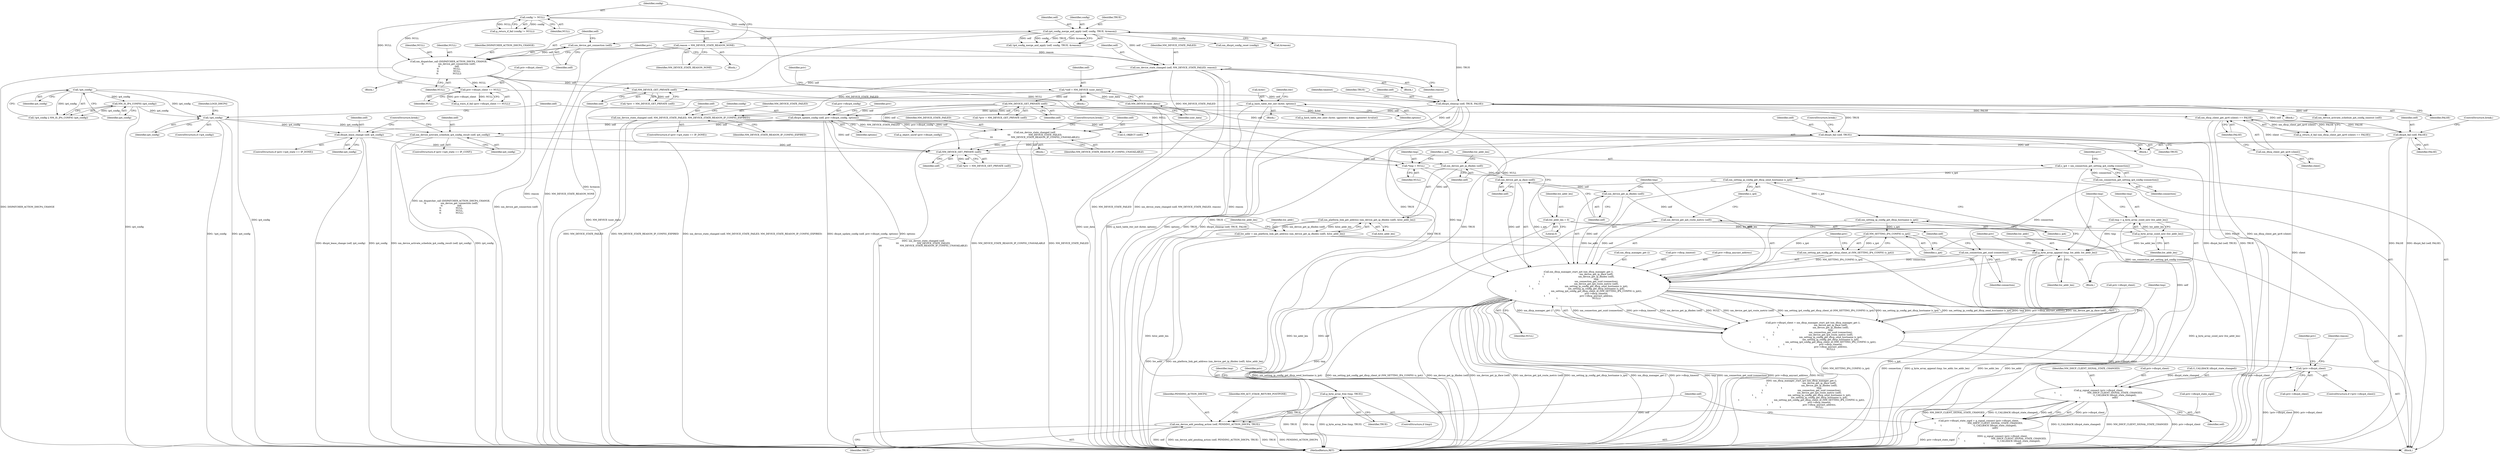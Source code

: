 digraph "0_NetworkManager_d5fc88e573fa58b93034b04d35a2454f5d28cad9@pointer" {
"1005287" [label="(Call,nm_dhcp_manager_start_ip4 (nm_dhcp_manager_get (),\n\t                                                nm_device_get_ip_iface (self),\n\t                                                nm_device_get_ip_ifindex (self),\n\t                                                tmp,\n\t                                                nm_connection_get_uuid (connection),\n\t                                                nm_device_get_ip4_route_metric (self),\n\t                                                nm_setting_ip_config_get_dhcp_send_hostname (s_ip4),\n\t                                                nm_setting_ip_config_get_dhcp_hostname (s_ip4),\n\t                                                nm_setting_ip4_config_get_dhcp_client_id (NM_SETTING_IP4_CONFIG (s_ip4)),\n\t                                                priv->dhcp_timeout,\n\t                                                priv->dhcp_anycast_address,\n\t                                                NULL))"];
"1005289" [label="(Call,nm_device_get_ip_iface (self))"];
"1005262" [label="(Call,nm_device_get_ip_ifindex (self))"];
"1005230" [label="(Call,NM_DEVICE_GET_PRIVATE (self))"];
"1005191" [label="(Call,nm_device_activate_schedule_ip4_config_result (self, ip4_config))"];
"1005179" [label="(Call,dhcp4_update_config (self, priv->dhcp4_config, options))"];
"1005146" [label="(Call,NM_DEVICE_GET_PRIVATE (self))"];
"1005139" [label="(Call,*self = NM_DEVICE (user_data))"];
"1005141" [label="(Call,NM_DEVICE (user_data))"];
"1005113" [label="(Call,g_hash_table_iter_init (&iter, options))"];
"1005168" [label="(Call,!ip4_config)"];
"1005155" [label="(Call,!ip4_config)"];
"1005157" [label="(Call,NM_IS_IP4_CONFIG (ip4_config))"];
"1005220" [label="(Call,dhcp4_fail (self, FALSE))"];
"1005149" [label="(Call,nm_dhcp_client_get_ipv6 (client) == FALSE)"];
"1005150" [label="(Call,nm_dhcp_client_get_ipv6 (client))"];
"1005080" [label="(Call,dhcp4_cleanup (self, TRUE, FALSE))"];
"1005078" [label="(Call,NM_DEVICE_GET_PRIVATE (self))"];
"1005060" [label="(Call,nm_device_state_changed (self, NM_DEVICE_STATE_FAILED, reason))"];
"1005050" [label="(Call,ip4_config_merge_and_apply (self, config, TRUE, &reason))"];
"1005045" [label="(Call,config != NULL)"];
"1005041" [label="(Call,reason = NM_DEVICE_STATE_REASON_NONE)"];
"1005066" [label="(Call,nm_dispatcher_call (DISPATCHER_ACTION_DHCP4_CHANGE,\n\t\t                    nm_device_get_connection (self),\n\t\t                    self,\n\t\t                    NULL,\n\t\t                    NULL,\n\t\t                    NULL))"];
"1005068" [label="(Call,nm_device_get_connection (self))"];
"1005206" [label="(Call,dhcp4_fail (self, TRUE))"];
"1005201" [label="(Call,dhcp4_lease_change (self, ip4_config))"];
"1005174" [label="(Call,nm_device_state_changed (self,\n\t\t\t                         NM_DEVICE_STATE_FAILED,\n\t\t\t                         NM_DEVICE_STATE_REASON_IP_CONFIG_UNAVAILABLE))"];
"1005101" [label="(Call,nm_device_state_changed (self, NM_DEVICE_STATE_FAILED, NM_DEVICE_STATE_REASON_IP_CONFIG_EXPIRED))"];
"1005291" [label="(Call,nm_device_get_ip_ifindex (self))"];
"1005239" [label="(Call,*tmp = NULL)"];
"1005273" [label="(Call,g_byte_array_append (tmp, hw_addr, hw_addr_len))"];
"1005269" [label="(Call,tmp = g_byte_array_sized_new (hw_addr_len))"];
"1005271" [label="(Call,g_byte_array_sized_new (hw_addr_len))"];
"1005235" [label="(Call,hw_addr_len = 0)"];
"1005259" [label="(Call,hw_addr = nm_platform_link_get_address (nm_device_get_ip_ifindex (self), &hw_addr_len))"];
"1005261" [label="(Call,nm_platform_link_get_address (nm_device_get_ip_ifindex (self), &hw_addr_len))"];
"1005294" [label="(Call,nm_connection_get_uuid (connection))"];
"1005244" [label="(Call,nm_connection_get_setting_ip4_config (connection))"];
"1005296" [label="(Call,nm_device_get_ip4_route_metric (self))"];
"1005298" [label="(Call,nm_setting_ip_config_get_dhcp_send_hostname (s_ip4))"];
"1005242" [label="(Call,s_ip4 = nm_connection_get_setting_ip4_config (connection))"];
"1005300" [label="(Call,nm_setting_ip_config_get_dhcp_hostname (s_ip4))"];
"1005302" [label="(Call,nm_setting_ip4_config_get_dhcp_client_id (NM_SETTING_IP4_CONFIG (s_ip4)))"];
"1005303" [label="(Call,NM_SETTING_IP4_CONFIG (s_ip4))"];
"1005278" [label="(Call,priv->dhcp4_client == NULL)"];
"1005283" [label="(Call,priv->dhcp4_client = nm_dhcp_manager_start_ip4 (nm_dhcp_manager_get (),\n\t                                                nm_device_get_ip_iface (self),\n\t                                                nm_device_get_ip_ifindex (self),\n\t                                                tmp,\n\t                                                nm_connection_get_uuid (connection),\n\t                                                nm_device_get_ip4_route_metric (self),\n\t                                                nm_setting_ip_config_get_dhcp_send_hostname (s_ip4),\n\t                                                nm_setting_ip_config_get_dhcp_hostname (s_ip4),\n\t                                                nm_setting_ip4_config_get_dhcp_client_id (NM_SETTING_IP4_CONFIG (s_ip4)),\n\t                                                priv->dhcp_timeout,\n\t                                                priv->dhcp_anycast_address,\n\t                                                NULL))"];
"1005318" [label="(Call,!priv->dhcp4_client)"];
"1005333" [label="(Call,g_signal_connect (priv->dhcp4_client,\n\t                                            NM_DHCP_CLIENT_SIGNAL_STATE_CHANGED,\n\t                                            G_CALLBACK (dhcp4_state_changed),\n\t                                            self))"];
"1005329" [label="(Call,priv->dhcp4_state_sigid = g_signal_connect (priv->dhcp4_client,\n\t                                            NM_DHCP_CLIENT_SIGNAL_STATE_CHANGED,\n\t                                            G_CALLBACK (dhcp4_state_changed),\n\t                                            self))"];
"1005341" [label="(Call,nm_device_add_pending_action (self, PENDING_ACTION_DHCP4, TRUE))"];
"1005314" [label="(Call,g_byte_array_free (tmp, TRUE))"];
"1005290" [label="(Identifier,self)"];
"1005318" [label="(Call,!priv->dhcp4_client)"];
"1005145" [label="(Identifier,priv)"];
"1005134" [label="(Call,G_OBJECT (self))"];
"1005223" [label="(ControlStructure,break;)"];
"1005044" [label="(Call,g_return_if_fail (config != NULL))"];
"1005051" [label="(Identifier,self)"];
"1005245" [label="(Identifier,connection)"];
"1005278" [label="(Call,priv->dhcp4_client == NULL)"];
"1005344" [label="(Identifier,TRUE)"];
"1005045" [label="(Call,config != NULL)"];
"1005291" [label="(Call,nm_device_get_ip_ifindex (self))"];
"1005050" [label="(Call,ip4_config_merge_and_apply (self, config, TRUE, &reason))"];
"1005264" [label="(Call,&hw_addr_len)"];
"1005297" [label="(Identifier,self)"];
"1005071" [label="(Identifier,NULL)"];
"1005316" [label="(Identifier,TRUE)"];
"1005041" [label="(Call,reason = NM_DEVICE_STATE_REASON_NONE)"];
"1005184" [label="(Identifier,options)"];
"1005072" [label="(Identifier,NULL)"];
"1005317" [label="(ControlStructure,if (!priv->dhcp4_client))"];
"1005248" [label="(Identifier,priv)"];
"1005262" [label="(Call,nm_device_get_ip_ifindex (self))"];
"1005303" [label="(Call,NM_SETTING_IP4_CONFIG (s_ip4))"];
"1005275" [label="(Identifier,hw_addr)"];
"1005279" [label="(Call,priv->dhcp4_client)"];
"1005222" [label="(Identifier,FALSE)"];
"1005081" [label="(Identifier,self)"];
"1005331" [label="(Identifier,priv)"];
"1005104" [label="(Identifier,NM_DEVICE_STATE_REASON_IP_CONFIG_EXPIRED)"];
"1005141" [label="(Call,NM_DEVICE (user_data))"];
"1005228" [label="(Call,*priv = NM_DEVICE_GET_PRIVATE (self))"];
"1005204" [label="(ControlStructure,break;)"];
"1005066" [label="(Call,nm_dispatcher_call (DISPATCHER_ACTION_DHCP4_CHANGE,\n\t\t                    nm_device_get_connection (self),\n\t\t                    self,\n\t\t                    NULL,\n\t\t                    NULL,\n\t\t                    NULL))"];
"1005107" [label="(Block,)"];
"1005288" [label="(Call,nm_dhcp_manager_get ())"];
"1005273" [label="(Call,g_byte_array_append (tmp, hw_addr, hw_addr_len))"];
"1005241" [label="(Identifier,NULL)"];
"1005148" [label="(Call,g_return_if_fail (nm_dhcp_client_get_ipv6 (client) == FALSE))"];
"1005292" [label="(Identifier,self)"];
"1005176" [label="(Identifier,NM_DEVICE_STATE_FAILED)"];
"1005259" [label="(Call,hw_addr = nm_platform_link_get_address (nm_device_get_ip_ifindex (self), &hw_addr_len))"];
"1005191" [label="(Call,nm_device_activate_schedule_ip4_config_result (self, ip4_config))"];
"1005338" [label="(Call,G_CALLBACK (dhcp4_state_changed))"];
"1005276" [label="(Identifier,hw_addr_len)"];
"1005284" [label="(Call,priv->dhcp4_client)"];
"1005139" [label="(Call,*self = NM_DEVICE (user_data))"];
"1005244" [label="(Call,nm_connection_get_setting_ip4_config (connection))"];
"1005112" [label="(Identifier,config)"];
"1005305" [label="(Call,priv->dhcp_timeout)"];
"1005165" [label="(Block,)"];
"1005080" [label="(Call,dhcp4_cleanup (self, TRUE, FALSE))"];
"1005308" [label="(Call,priv->dhcp_anycast_address)"];
"1005178" [label="(ControlStructure,break;)"];
"1005230" [label="(Call,NM_DEVICE_GET_PRIVATE (self))"];
"1005221" [label="(Identifier,self)"];
"1005329" [label="(Call,priv->dhcp4_state_sigid = g_signal_connect (priv->dhcp4_client,\n\t                                            NM_DHCP_CLIENT_SIGNAL_STATE_CHANGED,\n\t                                            G_CALLBACK (dhcp4_state_changed),\n\t                                            self))"];
"1005208" [label="(Identifier,TRUE)"];
"1005304" [label="(Identifier,s_ip4)"];
"1005242" [label="(Call,s_ip4 = nm_connection_get_setting_ip4_config (connection))"];
"1005296" [label="(Call,nm_device_get_ip4_route_metric (self))"];
"1005181" [label="(Call,priv->dhcp4_config)"];
"1005346" [label="(Identifier,NM_ACT_STAGE_RETURN_POSTPONE)"];
"1005226" [label="(Block,)"];
"1005207" [label="(Identifier,self)"];
"1005261" [label="(Call,nm_platform_link_get_address (nm_device_get_ip_ifindex (self), &hw_addr_len))"];
"1005180" [label="(Identifier,self)"];
"1005147" [label="(Identifier,self)"];
"1005298" [label="(Call,nm_setting_ip_config_get_dhcp_send_hostname (s_ip4))"];
"1005311" [label="(Identifier,NULL)"];
"1005067" [label="(Identifier,DISPATCHER_ACTION_DHCP4_CHANGE)"];
"1005325" [label="(Identifier,reason)"];
"1005154" [label="(Call,!ip4_config || NM_IS_IP4_CONFIG (ip4_config))"];
"1005343" [label="(Identifier,PENDING_ACTION_DHCP4)"];
"1005156" [label="(Identifier,ip4_config)"];
"1005120" [label="(Identifier,iter)"];
"1005079" [label="(Identifier,self)"];
"1005151" [label="(Identifier,client)"];
"1005060" [label="(Call,nm_device_state_changed (self, NM_DEVICE_STATE_FAILED, reason))"];
"1005170" [label="(Block,)"];
"1005152" [label="(Identifier,FALSE)"];
"1005267" [label="(Identifier,hw_addr_len)"];
"1005340" [label="(Identifier,self)"];
"1005195" [label="(ControlStructure,if (priv->ip4_state == IP_DONE))"];
"1005272" [label="(Identifier,hw_addr_len)"];
"1005052" [label="(Identifier,config)"];
"1005314" [label="(Call,g_byte_array_free (tmp, TRUE))"];
"1005167" [label="(ControlStructure,if (!ip4_config))"];
"1005271" [label="(Call,g_byte_array_sized_new (hw_addr_len))"];
"1005341" [label="(Call,nm_device_add_pending_action (self, PENDING_ACTION_DHCP4, TRUE))"];
"1005312" [label="(ControlStructure,if (tmp))"];
"1005039" [label="(Block,)"];
"1005294" [label="(Call,nm_connection_get_uuid (connection))"];
"1005086" [label="(Identifier,timeout)"];
"1005342" [label="(Identifier,self)"];
"1005043" [label="(Identifier,NM_DEVICE_STATE_REASON_NONE)"];
"1005330" [label="(Call,priv->dhcp4_state_sigid)"];
"1005053" [label="(Identifier,TRUE)"];
"1005111" [label="(Call,nm_dhcp4_config_reset (config))"];
"1005082" [label="(Identifier,TRUE)"];
"1005277" [label="(Call,g_warn_if_fail (priv->dhcp4_client == NULL))"];
"1005302" [label="(Call,nm_setting_ip4_config_get_dhcp_client_id (NM_SETTING_IP4_CONFIG (s_ip4)))"];
"1005203" [label="(Identifier,ip4_config)"];
"1005146" [label="(Call,NM_DEVICE_GET_PRIVATE (self))"];
"1005150" [label="(Call,nm_dhcp_client_get_ipv6 (client))"];
"1005301" [label="(Identifier,s_ip4)"];
"1005103" [label="(Identifier,NM_DEVICE_STATE_FAILED)"];
"1005270" [label="(Identifier,tmp)"];
"1005175" [label="(Identifier,self)"];
"1005282" [label="(Identifier,NULL)"];
"1005144" [label="(Call,*priv = NM_DEVICE_GET_PRIVATE (self))"];
"1005069" [label="(Identifier,self)"];
"1005102" [label="(Identifier,self)"];
"1005083" [label="(Identifier,FALSE)"];
"1005047" [label="(Identifier,NULL)"];
"1005065" [label="(Block,)"];
"1005333" [label="(Call,g_signal_connect (priv->dhcp4_client,\n\t                                            NM_DHCP_CLIENT_SIGNAL_STATE_CHANGED,\n\t                                            G_CALLBACK (dhcp4_state_changed),\n\t                                            self))"];
"1005061" [label="(Identifier,self)"];
"1005118" [label="(Call,g_hash_table_iter_next (&iter, (gpointer) &key, (gpointer) &value))"];
"1005337" [label="(Identifier,NM_DHCP_CLIENT_SIGNAL_STATE_CHANGED)"];
"1005236" [label="(Identifier,hw_addr_len)"];
"1005078" [label="(Call,NM_DEVICE_GET_PRIVATE (self))"];
"1005299" [label="(Identifier,s_ip4)"];
"1005137" [label="(Block,)"];
"1005056" [label="(Block,)"];
"1005073" [label="(Identifier,NULL)"];
"1005263" [label="(Identifier,self)"];
"1005293" [label="(Identifier,tmp)"];
"1005158" [label="(Identifier,ip4_config)"];
"1007368" [label="(MethodReturn,RET)"];
"1005074" [label="(Block,)"];
"1005168" [label="(Call,!ip4_config)"];
"1005149" [label="(Call,nm_dhcp_client_get_ipv6 (client) == FALSE)"];
"1005243" [label="(Identifier,s_ip4)"];
"1005239" [label="(Call,*tmp = NULL)"];
"1005220" [label="(Call,dhcp4_fail (self, FALSE))"];
"1005201" [label="(Call,dhcp4_lease_change (self, ip4_config))"];
"1005070" [label="(Identifier,self)"];
"1005320" [label="(Identifier,priv)"];
"1005268" [label="(Block,)"];
"1005193" [label="(Identifier,ip4_config)"];
"1005188" [label="(Identifier,priv)"];
"1005169" [label="(Identifier,ip4_config)"];
"1005155" [label="(Call,!ip4_config)"];
"1005237" [label="(Literal,0)"];
"1005116" [label="(Identifier,options)"];
"1005063" [label="(Identifier,reason)"];
"1005054" [label="(Call,&reason)"];
"1005235" [label="(Call,hw_addr_len = 0)"];
"1005185" [label="(ControlStructure,if (priv->ip4_state == IP_CONF))"];
"1005289" [label="(Call,nm_device_get_ip_iface (self))"];
"1005240" [label="(Identifier,tmp)"];
"1005287" [label="(Call,nm_dhcp_manager_start_ip4 (nm_dhcp_manager_get (),\n\t                                                nm_device_get_ip_iface (self),\n\t                                                nm_device_get_ip_ifindex (self),\n\t                                                tmp,\n\t                                                nm_connection_get_uuid (connection),\n\t                                                nm_device_get_ip4_route_metric (self),\n\t                                                nm_setting_ip_config_get_dhcp_send_hostname (s_ip4),\n\t                                                nm_setting_ip_config_get_dhcp_hostname (s_ip4),\n\t                                                nm_setting_ip4_config_get_dhcp_client_id (NM_SETTING_IP4_CONFIG (s_ip4)),\n\t                                                priv->dhcp_timeout,\n\t                                                priv->dhcp_anycast_address,\n\t                                                NULL))"];
"1005265" [label="(Identifier,hw_addr_len)"];
"1005206" [label="(Call,dhcp4_fail (self, TRUE))"];
"1005068" [label="(Call,nm_device_get_connection (self))"];
"1005157" [label="(Call,NM_IS_IP4_CONFIG (ip4_config))"];
"1005269" [label="(Call,tmp = g_byte_array_sized_new (hw_addr_len))"];
"1005319" [label="(Call,priv->dhcp4_client)"];
"1005077" [label="(Identifier,priv)"];
"1005114" [label="(Call,&iter)"];
"1005062" [label="(Identifier,NM_DEVICE_STATE_FAILED)"];
"1005042" [label="(Identifier,reason)"];
"1005300" [label="(Call,nm_setting_ip_config_get_dhcp_hostname (s_ip4))"];
"1005142" [label="(Identifier,user_data)"];
"1005231" [label="(Identifier,self)"];
"1005174" [label="(Call,nm_device_state_changed (self,\n\t\t\t                         NM_DEVICE_STATE_FAILED,\n\t\t\t                         NM_DEVICE_STATE_REASON_IP_CONFIG_UNAVAILABLE))"];
"1005113" [label="(Call,g_hash_table_iter_init (&iter, options))"];
"1005250" [label="(Call,g_object_unref (priv->dhcp4_config))"];
"1005306" [label="(Identifier,priv)"];
"1005283" [label="(Call,priv->dhcp4_client = nm_dhcp_manager_start_ip4 (nm_dhcp_manager_get (),\n\t                                                nm_device_get_ip_iface (self),\n\t                                                nm_device_get_ip_ifindex (self),\n\t                                                tmp,\n\t                                                nm_connection_get_uuid (connection),\n\t                                                nm_device_get_ip4_route_metric (self),\n\t                                                nm_setting_ip_config_get_dhcp_send_hostname (s_ip4),\n\t                                                nm_setting_ip_config_get_dhcp_hostname (s_ip4),\n\t                                                nm_setting_ip4_config_get_dhcp_client_id (NM_SETTING_IP4_CONFIG (s_ip4)),\n\t                                                priv->dhcp_timeout,\n\t                                                priv->dhcp_anycast_address,\n\t                                                NULL))"];
"1005274" [label="(Identifier,tmp)"];
"1005076" [label="(Call,*priv = NM_DEVICE_GET_PRIVATE (self))"];
"1005280" [label="(Identifier,priv)"];
"1005046" [label="(Identifier,config)"];
"1005202" [label="(Identifier,self)"];
"1005192" [label="(Identifier,self)"];
"1005049" [label="(Call,!ip4_config_merge_and_apply (self, config, TRUE, &reason))"];
"1005179" [label="(Call,dhcp4_update_config (self, priv->dhcp4_config, options))"];
"1005295" [label="(Identifier,connection)"];
"1005140" [label="(Identifier,self)"];
"1005313" [label="(Identifier,tmp)"];
"1005315" [label="(Identifier,tmp)"];
"1005260" [label="(Identifier,hw_addr)"];
"1005177" [label="(Identifier,NM_DEVICE_STATE_REASON_IP_CONFIG_UNAVAILABLE)"];
"1005209" [label="(ControlStructure,break;)"];
"1005101" [label="(Call,nm_device_state_changed (self, NM_DEVICE_STATE_FAILED, NM_DEVICE_STATE_REASON_IP_CONFIG_EXPIRED))"];
"1005334" [label="(Call,priv->dhcp4_client)"];
"1005095" [label="(ControlStructure,if (priv->ip4_state == IP_DONE))"];
"1005172" [label="(Identifier,LOGD_DHCP4)"];
"1005092" [label="(Call,nm_device_activate_schedule_ip4_config_timeout (self))"];
"1005287" -> "1005283"  [label="AST: "];
"1005287" -> "1005311"  [label="CFG: "];
"1005288" -> "1005287"  [label="AST: "];
"1005289" -> "1005287"  [label="AST: "];
"1005291" -> "1005287"  [label="AST: "];
"1005293" -> "1005287"  [label="AST: "];
"1005294" -> "1005287"  [label="AST: "];
"1005296" -> "1005287"  [label="AST: "];
"1005298" -> "1005287"  [label="AST: "];
"1005300" -> "1005287"  [label="AST: "];
"1005302" -> "1005287"  [label="AST: "];
"1005305" -> "1005287"  [label="AST: "];
"1005308" -> "1005287"  [label="AST: "];
"1005311" -> "1005287"  [label="AST: "];
"1005283" -> "1005287"  [label="CFG: "];
"1005287" -> "1007368"  [label="DDG: nm_setting_ip_config_get_dhcp_send_hostname (s_ip4)"];
"1005287" -> "1007368"  [label="DDG: nm_setting_ip4_config_get_dhcp_client_id (NM_SETTING_IP4_CONFIG (s_ip4))"];
"1005287" -> "1007368"  [label="DDG: nm_device_get_ip_ifindex (self)"];
"1005287" -> "1007368"  [label="DDG: nm_device_get_ip_iface (self)"];
"1005287" -> "1007368"  [label="DDG: nm_device_get_ip4_route_metric (self)"];
"1005287" -> "1007368"  [label="DDG: nm_setting_ip_config_get_dhcp_hostname (s_ip4)"];
"1005287" -> "1007368"  [label="DDG: nm_dhcp_manager_get ()"];
"1005287" -> "1007368"  [label="DDG: priv->dhcp_timeout"];
"1005287" -> "1007368"  [label="DDG: tmp"];
"1005287" -> "1007368"  [label="DDG: nm_connection_get_uuid (connection)"];
"1005287" -> "1007368"  [label="DDG: priv->dhcp_anycast_address"];
"1005287" -> "1007368"  [label="DDG: NULL"];
"1005287" -> "1005283"  [label="DDG: nm_connection_get_uuid (connection)"];
"1005287" -> "1005283"  [label="DDG: priv->dhcp_timeout"];
"1005287" -> "1005283"  [label="DDG: nm_device_get_ip_ifindex (self)"];
"1005287" -> "1005283"  [label="DDG: NULL"];
"1005287" -> "1005283"  [label="DDG: nm_device_get_ip4_route_metric (self)"];
"1005287" -> "1005283"  [label="DDG: nm_setting_ip4_config_get_dhcp_client_id (NM_SETTING_IP4_CONFIG (s_ip4))"];
"1005287" -> "1005283"  [label="DDG: nm_setting_ip_config_get_dhcp_hostname (s_ip4)"];
"1005287" -> "1005283"  [label="DDG: nm_setting_ip_config_get_dhcp_send_hostname (s_ip4)"];
"1005287" -> "1005283"  [label="DDG: tmp"];
"1005287" -> "1005283"  [label="DDG: priv->dhcp_anycast_address"];
"1005287" -> "1005283"  [label="DDG: nm_device_get_ip_iface (self)"];
"1005287" -> "1005283"  [label="DDG: nm_dhcp_manager_get ()"];
"1005289" -> "1005287"  [label="DDG: self"];
"1005291" -> "1005287"  [label="DDG: self"];
"1005239" -> "1005287"  [label="DDG: tmp"];
"1005273" -> "1005287"  [label="DDG: tmp"];
"1005294" -> "1005287"  [label="DDG: connection"];
"1005296" -> "1005287"  [label="DDG: self"];
"1005298" -> "1005287"  [label="DDG: s_ip4"];
"1005300" -> "1005287"  [label="DDG: s_ip4"];
"1005302" -> "1005287"  [label="DDG: NM_SETTING_IP4_CONFIG (s_ip4)"];
"1005278" -> "1005287"  [label="DDG: NULL"];
"1005287" -> "1005314"  [label="DDG: tmp"];
"1005289" -> "1005290"  [label="CFG: "];
"1005290" -> "1005289"  [label="AST: "];
"1005292" -> "1005289"  [label="CFG: "];
"1005262" -> "1005289"  [label="DDG: self"];
"1005289" -> "1005291"  [label="DDG: self"];
"1005262" -> "1005261"  [label="AST: "];
"1005262" -> "1005263"  [label="CFG: "];
"1005263" -> "1005262"  [label="AST: "];
"1005265" -> "1005262"  [label="CFG: "];
"1005262" -> "1005261"  [label="DDG: self"];
"1005230" -> "1005262"  [label="DDG: self"];
"1005230" -> "1005228"  [label="AST: "];
"1005230" -> "1005231"  [label="CFG: "];
"1005231" -> "1005230"  [label="AST: "];
"1005228" -> "1005230"  [label="CFG: "];
"1005230" -> "1005228"  [label="DDG: self"];
"1005191" -> "1005230"  [label="DDG: self"];
"1005220" -> "1005230"  [label="DDG: self"];
"1005179" -> "1005230"  [label="DDG: self"];
"1005206" -> "1005230"  [label="DDG: self"];
"1005201" -> "1005230"  [label="DDG: self"];
"1005174" -> "1005230"  [label="DDG: self"];
"1005146" -> "1005230"  [label="DDG: self"];
"1005191" -> "1005185"  [label="AST: "];
"1005191" -> "1005193"  [label="CFG: "];
"1005192" -> "1005191"  [label="AST: "];
"1005193" -> "1005191"  [label="AST: "];
"1005204" -> "1005191"  [label="CFG: "];
"1005191" -> "1007368"  [label="DDG: ip4_config"];
"1005191" -> "1007368"  [label="DDG: nm_device_activate_schedule_ip4_config_result (self, ip4_config)"];
"1005179" -> "1005191"  [label="DDG: self"];
"1005168" -> "1005191"  [label="DDG: ip4_config"];
"1005179" -> "1005165"  [label="AST: "];
"1005179" -> "1005184"  [label="CFG: "];
"1005180" -> "1005179"  [label="AST: "];
"1005181" -> "1005179"  [label="AST: "];
"1005184" -> "1005179"  [label="AST: "];
"1005188" -> "1005179"  [label="CFG: "];
"1005179" -> "1007368"  [label="DDG: dhcp4_update_config (self, priv->dhcp4_config, options)"];
"1005179" -> "1007368"  [label="DDG: options"];
"1005146" -> "1005179"  [label="DDG: self"];
"1005113" -> "1005179"  [label="DDG: options"];
"1005179" -> "1005201"  [label="DDG: self"];
"1005179" -> "1005250"  [label="DDG: priv->dhcp4_config"];
"1005146" -> "1005144"  [label="AST: "];
"1005146" -> "1005147"  [label="CFG: "];
"1005147" -> "1005146"  [label="AST: "];
"1005144" -> "1005146"  [label="CFG: "];
"1005146" -> "1005144"  [label="DDG: self"];
"1005139" -> "1005146"  [label="DDG: self"];
"1005146" -> "1005174"  [label="DDG: self"];
"1005146" -> "1005206"  [label="DDG: self"];
"1005146" -> "1005220"  [label="DDG: self"];
"1005139" -> "1005137"  [label="AST: "];
"1005139" -> "1005141"  [label="CFG: "];
"1005140" -> "1005139"  [label="AST: "];
"1005141" -> "1005139"  [label="AST: "];
"1005145" -> "1005139"  [label="CFG: "];
"1005139" -> "1007368"  [label="DDG: NM_DEVICE (user_data)"];
"1005141" -> "1005139"  [label="DDG: user_data"];
"1005141" -> "1005142"  [label="CFG: "];
"1005142" -> "1005141"  [label="AST: "];
"1005141" -> "1007368"  [label="DDG: user_data"];
"1005113" -> "1005107"  [label="AST: "];
"1005113" -> "1005116"  [label="CFG: "];
"1005114" -> "1005113"  [label="AST: "];
"1005116" -> "1005113"  [label="AST: "];
"1005120" -> "1005113"  [label="CFG: "];
"1005113" -> "1007368"  [label="DDG: g_hash_table_iter_init (&iter, options)"];
"1005113" -> "1007368"  [label="DDG: options"];
"1005113" -> "1005118"  [label="DDG: &iter"];
"1005168" -> "1005167"  [label="AST: "];
"1005168" -> "1005169"  [label="CFG: "];
"1005169" -> "1005168"  [label="AST: "];
"1005172" -> "1005168"  [label="CFG: "];
"1005180" -> "1005168"  [label="CFG: "];
"1005168" -> "1007368"  [label="DDG: !ip4_config"];
"1005168" -> "1007368"  [label="DDG: ip4_config"];
"1005155" -> "1005168"  [label="DDG: ip4_config"];
"1005157" -> "1005168"  [label="DDG: ip4_config"];
"1005168" -> "1005201"  [label="DDG: ip4_config"];
"1005155" -> "1005154"  [label="AST: "];
"1005155" -> "1005156"  [label="CFG: "];
"1005156" -> "1005155"  [label="AST: "];
"1005158" -> "1005155"  [label="CFG: "];
"1005154" -> "1005155"  [label="CFG: "];
"1005155" -> "1007368"  [label="DDG: ip4_config"];
"1005155" -> "1005154"  [label="DDG: ip4_config"];
"1005155" -> "1005157"  [label="DDG: ip4_config"];
"1005157" -> "1005154"  [label="AST: "];
"1005157" -> "1005158"  [label="CFG: "];
"1005158" -> "1005157"  [label="AST: "];
"1005154" -> "1005157"  [label="CFG: "];
"1005157" -> "1007368"  [label="DDG: ip4_config"];
"1005157" -> "1005154"  [label="DDG: ip4_config"];
"1005220" -> "1005165"  [label="AST: "];
"1005220" -> "1005222"  [label="CFG: "];
"1005221" -> "1005220"  [label="AST: "];
"1005222" -> "1005220"  [label="AST: "];
"1005223" -> "1005220"  [label="CFG: "];
"1005220" -> "1007368"  [label="DDG: FALSE"];
"1005220" -> "1007368"  [label="DDG: dhcp4_fail (self, FALSE)"];
"1005149" -> "1005220"  [label="DDG: FALSE"];
"1005149" -> "1005148"  [label="AST: "];
"1005149" -> "1005152"  [label="CFG: "];
"1005150" -> "1005149"  [label="AST: "];
"1005152" -> "1005149"  [label="AST: "];
"1005148" -> "1005149"  [label="CFG: "];
"1005149" -> "1007368"  [label="DDG: FALSE"];
"1005149" -> "1007368"  [label="DDG: nm_dhcp_client_get_ipv6 (client)"];
"1005149" -> "1005148"  [label="DDG: nm_dhcp_client_get_ipv6 (client)"];
"1005149" -> "1005148"  [label="DDG: FALSE"];
"1005150" -> "1005149"  [label="DDG: client"];
"1005080" -> "1005149"  [label="DDG: FALSE"];
"1005150" -> "1005151"  [label="CFG: "];
"1005151" -> "1005150"  [label="AST: "];
"1005152" -> "1005150"  [label="CFG: "];
"1005150" -> "1007368"  [label="DDG: client"];
"1005080" -> "1005074"  [label="AST: "];
"1005080" -> "1005083"  [label="CFG: "];
"1005081" -> "1005080"  [label="AST: "];
"1005082" -> "1005080"  [label="AST: "];
"1005083" -> "1005080"  [label="AST: "];
"1005086" -> "1005080"  [label="CFG: "];
"1005080" -> "1007368"  [label="DDG: TRUE"];
"1005080" -> "1007368"  [label="DDG: dhcp4_cleanup (self, TRUE, FALSE)"];
"1005078" -> "1005080"  [label="DDG: self"];
"1005050" -> "1005080"  [label="DDG: TRUE"];
"1005080" -> "1005092"  [label="DDG: self"];
"1005080" -> "1005101"  [label="DDG: self"];
"1005080" -> "1005134"  [label="DDG: self"];
"1005080" -> "1005206"  [label="DDG: TRUE"];
"1005080" -> "1005314"  [label="DDG: TRUE"];
"1005080" -> "1005341"  [label="DDG: TRUE"];
"1005078" -> "1005076"  [label="AST: "];
"1005078" -> "1005079"  [label="CFG: "];
"1005079" -> "1005078"  [label="AST: "];
"1005076" -> "1005078"  [label="CFG: "];
"1005078" -> "1005076"  [label="DDG: self"];
"1005060" -> "1005078"  [label="DDG: self"];
"1005066" -> "1005078"  [label="DDG: self"];
"1005060" -> "1005056"  [label="AST: "];
"1005060" -> "1005063"  [label="CFG: "];
"1005061" -> "1005060"  [label="AST: "];
"1005062" -> "1005060"  [label="AST: "];
"1005063" -> "1005060"  [label="AST: "];
"1005077" -> "1005060"  [label="CFG: "];
"1005060" -> "1007368"  [label="DDG: NM_DEVICE_STATE_FAILED"];
"1005060" -> "1007368"  [label="DDG: nm_device_state_changed (self, NM_DEVICE_STATE_FAILED, reason)"];
"1005060" -> "1007368"  [label="DDG: reason"];
"1005050" -> "1005060"  [label="DDG: self"];
"1005041" -> "1005060"  [label="DDG: reason"];
"1005060" -> "1005101"  [label="DDG: NM_DEVICE_STATE_FAILED"];
"1005060" -> "1005174"  [label="DDG: NM_DEVICE_STATE_FAILED"];
"1005050" -> "1005049"  [label="AST: "];
"1005050" -> "1005054"  [label="CFG: "];
"1005051" -> "1005050"  [label="AST: "];
"1005052" -> "1005050"  [label="AST: "];
"1005053" -> "1005050"  [label="AST: "];
"1005054" -> "1005050"  [label="AST: "];
"1005049" -> "1005050"  [label="CFG: "];
"1005050" -> "1007368"  [label="DDG: &reason"];
"1005050" -> "1005049"  [label="DDG: self"];
"1005050" -> "1005049"  [label="DDG: config"];
"1005050" -> "1005049"  [label="DDG: TRUE"];
"1005050" -> "1005049"  [label="DDG: &reason"];
"1005045" -> "1005050"  [label="DDG: config"];
"1005050" -> "1005068"  [label="DDG: self"];
"1005050" -> "1005111"  [label="DDG: config"];
"1005045" -> "1005044"  [label="AST: "];
"1005045" -> "1005047"  [label="CFG: "];
"1005046" -> "1005045"  [label="AST: "];
"1005047" -> "1005045"  [label="AST: "];
"1005044" -> "1005045"  [label="CFG: "];
"1005045" -> "1005044"  [label="DDG: config"];
"1005045" -> "1005044"  [label="DDG: NULL"];
"1005045" -> "1005066"  [label="DDG: NULL"];
"1005045" -> "1005239"  [label="DDG: NULL"];
"1005045" -> "1005278"  [label="DDG: NULL"];
"1005041" -> "1005039"  [label="AST: "];
"1005041" -> "1005043"  [label="CFG: "];
"1005042" -> "1005041"  [label="AST: "];
"1005043" -> "1005041"  [label="AST: "];
"1005046" -> "1005041"  [label="CFG: "];
"1005041" -> "1007368"  [label="DDG: reason"];
"1005041" -> "1007368"  [label="DDG: NM_DEVICE_STATE_REASON_NONE"];
"1005066" -> "1005065"  [label="AST: "];
"1005066" -> "1005073"  [label="CFG: "];
"1005067" -> "1005066"  [label="AST: "];
"1005068" -> "1005066"  [label="AST: "];
"1005070" -> "1005066"  [label="AST: "];
"1005071" -> "1005066"  [label="AST: "];
"1005072" -> "1005066"  [label="AST: "];
"1005073" -> "1005066"  [label="AST: "];
"1005077" -> "1005066"  [label="CFG: "];
"1005066" -> "1007368"  [label="DDG: nm_dispatcher_call (DISPATCHER_ACTION_DHCP4_CHANGE,\n\t\t                    nm_device_get_connection (self),\n\t\t                    self,\n\t\t                    NULL,\n\t\t                    NULL,\n\t\t                    NULL)"];
"1005066" -> "1007368"  [label="DDG: nm_device_get_connection (self)"];
"1005066" -> "1007368"  [label="DDG: DISPATCHER_ACTION_DHCP4_CHANGE"];
"1005068" -> "1005066"  [label="DDG: self"];
"1005066" -> "1005239"  [label="DDG: NULL"];
"1005066" -> "1005278"  [label="DDG: NULL"];
"1005068" -> "1005069"  [label="CFG: "];
"1005069" -> "1005068"  [label="AST: "];
"1005070" -> "1005068"  [label="CFG: "];
"1005206" -> "1005165"  [label="AST: "];
"1005206" -> "1005208"  [label="CFG: "];
"1005207" -> "1005206"  [label="AST: "];
"1005208" -> "1005206"  [label="AST: "];
"1005209" -> "1005206"  [label="CFG: "];
"1005206" -> "1007368"  [label="DDG: dhcp4_fail (self, TRUE)"];
"1005206" -> "1007368"  [label="DDG: TRUE"];
"1005206" -> "1005314"  [label="DDG: TRUE"];
"1005206" -> "1005341"  [label="DDG: TRUE"];
"1005201" -> "1005195"  [label="AST: "];
"1005201" -> "1005203"  [label="CFG: "];
"1005202" -> "1005201"  [label="AST: "];
"1005203" -> "1005201"  [label="AST: "];
"1005204" -> "1005201"  [label="CFG: "];
"1005201" -> "1007368"  [label="DDG: dhcp4_lease_change (self, ip4_config)"];
"1005201" -> "1007368"  [label="DDG: ip4_config"];
"1005174" -> "1005170"  [label="AST: "];
"1005174" -> "1005177"  [label="CFG: "];
"1005175" -> "1005174"  [label="AST: "];
"1005176" -> "1005174"  [label="AST: "];
"1005177" -> "1005174"  [label="AST: "];
"1005178" -> "1005174"  [label="CFG: "];
"1005174" -> "1007368"  [label="DDG: nm_device_state_changed (self,\n\t\t\t                         NM_DEVICE_STATE_FAILED,\n\t\t\t                         NM_DEVICE_STATE_REASON_IP_CONFIG_UNAVAILABLE)"];
"1005174" -> "1007368"  [label="DDG: NM_DEVICE_STATE_REASON_IP_CONFIG_UNAVAILABLE"];
"1005174" -> "1007368"  [label="DDG: NM_DEVICE_STATE_FAILED"];
"1005101" -> "1005174"  [label="DDG: NM_DEVICE_STATE_FAILED"];
"1005101" -> "1005095"  [label="AST: "];
"1005101" -> "1005104"  [label="CFG: "];
"1005102" -> "1005101"  [label="AST: "];
"1005103" -> "1005101"  [label="AST: "];
"1005104" -> "1005101"  [label="AST: "];
"1005112" -> "1005101"  [label="CFG: "];
"1005101" -> "1007368"  [label="DDG: NM_DEVICE_STATE_REASON_IP_CONFIG_EXPIRED"];
"1005101" -> "1007368"  [label="DDG: nm_device_state_changed (self, NM_DEVICE_STATE_FAILED, NM_DEVICE_STATE_REASON_IP_CONFIG_EXPIRED)"];
"1005101" -> "1007368"  [label="DDG: NM_DEVICE_STATE_FAILED"];
"1005101" -> "1005134"  [label="DDG: self"];
"1005291" -> "1005292"  [label="CFG: "];
"1005292" -> "1005291"  [label="AST: "];
"1005293" -> "1005291"  [label="CFG: "];
"1005291" -> "1005296"  [label="DDG: self"];
"1005239" -> "1005226"  [label="AST: "];
"1005239" -> "1005241"  [label="CFG: "];
"1005240" -> "1005239"  [label="AST: "];
"1005241" -> "1005239"  [label="AST: "];
"1005243" -> "1005239"  [label="CFG: "];
"1005273" -> "1005268"  [label="AST: "];
"1005273" -> "1005276"  [label="CFG: "];
"1005274" -> "1005273"  [label="AST: "];
"1005275" -> "1005273"  [label="AST: "];
"1005276" -> "1005273"  [label="AST: "];
"1005280" -> "1005273"  [label="CFG: "];
"1005273" -> "1007368"  [label="DDG: hw_addr_len"];
"1005273" -> "1007368"  [label="DDG: hw_addr"];
"1005273" -> "1007368"  [label="DDG: g_byte_array_append (tmp, hw_addr, hw_addr_len)"];
"1005269" -> "1005273"  [label="DDG: tmp"];
"1005259" -> "1005273"  [label="DDG: hw_addr"];
"1005271" -> "1005273"  [label="DDG: hw_addr_len"];
"1005269" -> "1005268"  [label="AST: "];
"1005269" -> "1005271"  [label="CFG: "];
"1005270" -> "1005269"  [label="AST: "];
"1005271" -> "1005269"  [label="AST: "];
"1005274" -> "1005269"  [label="CFG: "];
"1005269" -> "1007368"  [label="DDG: g_byte_array_sized_new (hw_addr_len)"];
"1005271" -> "1005269"  [label="DDG: hw_addr_len"];
"1005271" -> "1005272"  [label="CFG: "];
"1005272" -> "1005271"  [label="AST: "];
"1005235" -> "1005271"  [label="DDG: hw_addr_len"];
"1005235" -> "1005226"  [label="AST: "];
"1005235" -> "1005237"  [label="CFG: "];
"1005236" -> "1005235"  [label="AST: "];
"1005237" -> "1005235"  [label="AST: "];
"1005240" -> "1005235"  [label="CFG: "];
"1005235" -> "1007368"  [label="DDG: hw_addr_len"];
"1005259" -> "1005226"  [label="AST: "];
"1005259" -> "1005261"  [label="CFG: "];
"1005260" -> "1005259"  [label="AST: "];
"1005261" -> "1005259"  [label="AST: "];
"1005267" -> "1005259"  [label="CFG: "];
"1005259" -> "1007368"  [label="DDG: nm_platform_link_get_address (nm_device_get_ip_ifindex (self), &hw_addr_len)"];
"1005259" -> "1007368"  [label="DDG: hw_addr"];
"1005261" -> "1005259"  [label="DDG: nm_device_get_ip_ifindex (self)"];
"1005261" -> "1005259"  [label="DDG: &hw_addr_len"];
"1005261" -> "1005264"  [label="CFG: "];
"1005264" -> "1005261"  [label="AST: "];
"1005261" -> "1007368"  [label="DDG: &hw_addr_len"];
"1005294" -> "1005295"  [label="CFG: "];
"1005295" -> "1005294"  [label="AST: "];
"1005297" -> "1005294"  [label="CFG: "];
"1005294" -> "1007368"  [label="DDG: connection"];
"1005244" -> "1005294"  [label="DDG: connection"];
"1005244" -> "1005242"  [label="AST: "];
"1005244" -> "1005245"  [label="CFG: "];
"1005245" -> "1005244"  [label="AST: "];
"1005242" -> "1005244"  [label="CFG: "];
"1005244" -> "1005242"  [label="DDG: connection"];
"1005296" -> "1005297"  [label="CFG: "];
"1005297" -> "1005296"  [label="AST: "];
"1005299" -> "1005296"  [label="CFG: "];
"1005296" -> "1007368"  [label="DDG: self"];
"1005296" -> "1005333"  [label="DDG: self"];
"1005298" -> "1005299"  [label="CFG: "];
"1005299" -> "1005298"  [label="AST: "];
"1005301" -> "1005298"  [label="CFG: "];
"1005242" -> "1005298"  [label="DDG: s_ip4"];
"1005298" -> "1005300"  [label="DDG: s_ip4"];
"1005242" -> "1005226"  [label="AST: "];
"1005243" -> "1005242"  [label="AST: "];
"1005248" -> "1005242"  [label="CFG: "];
"1005242" -> "1007368"  [label="DDG: nm_connection_get_setting_ip4_config (connection)"];
"1005300" -> "1005301"  [label="CFG: "];
"1005301" -> "1005300"  [label="AST: "];
"1005304" -> "1005300"  [label="CFG: "];
"1005300" -> "1005303"  [label="DDG: s_ip4"];
"1005302" -> "1005303"  [label="CFG: "];
"1005303" -> "1005302"  [label="AST: "];
"1005306" -> "1005302"  [label="CFG: "];
"1005302" -> "1007368"  [label="DDG: NM_SETTING_IP4_CONFIG (s_ip4)"];
"1005303" -> "1005302"  [label="DDG: s_ip4"];
"1005303" -> "1005304"  [label="CFG: "];
"1005304" -> "1005303"  [label="AST: "];
"1005303" -> "1007368"  [label="DDG: s_ip4"];
"1005278" -> "1005277"  [label="AST: "];
"1005278" -> "1005282"  [label="CFG: "];
"1005279" -> "1005278"  [label="AST: "];
"1005282" -> "1005278"  [label="AST: "];
"1005277" -> "1005278"  [label="CFG: "];
"1005278" -> "1005277"  [label="DDG: priv->dhcp4_client"];
"1005278" -> "1005277"  [label="DDG: NULL"];
"1005283" -> "1005226"  [label="AST: "];
"1005284" -> "1005283"  [label="AST: "];
"1005313" -> "1005283"  [label="CFG: "];
"1005283" -> "1007368"  [label="DDG: nm_dhcp_manager_start_ip4 (nm_dhcp_manager_get (),\n\t                                                nm_device_get_ip_iface (self),\n\t                                                nm_device_get_ip_ifindex (self),\n\t                                                tmp,\n\t                                                nm_connection_get_uuid (connection),\n\t                                                nm_device_get_ip4_route_metric (self),\n\t                                                nm_setting_ip_config_get_dhcp_send_hostname (s_ip4),\n\t                                                nm_setting_ip_config_get_dhcp_hostname (s_ip4),\n\t                                                nm_setting_ip4_config_get_dhcp_client_id (NM_SETTING_IP4_CONFIG (s_ip4)),\n\t                                                priv->dhcp_timeout,\n\t                                                priv->dhcp_anycast_address,\n\t                                                NULL)"];
"1005283" -> "1005318"  [label="DDG: priv->dhcp4_client"];
"1005318" -> "1005317"  [label="AST: "];
"1005318" -> "1005319"  [label="CFG: "];
"1005319" -> "1005318"  [label="AST: "];
"1005325" -> "1005318"  [label="CFG: "];
"1005331" -> "1005318"  [label="CFG: "];
"1005318" -> "1007368"  [label="DDG: priv->dhcp4_client"];
"1005318" -> "1007368"  [label="DDG: !priv->dhcp4_client"];
"1005318" -> "1005333"  [label="DDG: priv->dhcp4_client"];
"1005333" -> "1005329"  [label="AST: "];
"1005333" -> "1005340"  [label="CFG: "];
"1005334" -> "1005333"  [label="AST: "];
"1005337" -> "1005333"  [label="AST: "];
"1005338" -> "1005333"  [label="AST: "];
"1005340" -> "1005333"  [label="AST: "];
"1005329" -> "1005333"  [label="CFG: "];
"1005333" -> "1007368"  [label="DDG: G_CALLBACK (dhcp4_state_changed)"];
"1005333" -> "1007368"  [label="DDG: NM_DHCP_CLIENT_SIGNAL_STATE_CHANGED"];
"1005333" -> "1007368"  [label="DDG: priv->dhcp4_client"];
"1005333" -> "1005329"  [label="DDG: priv->dhcp4_client"];
"1005333" -> "1005329"  [label="DDG: NM_DHCP_CLIENT_SIGNAL_STATE_CHANGED"];
"1005333" -> "1005329"  [label="DDG: G_CALLBACK (dhcp4_state_changed)"];
"1005333" -> "1005329"  [label="DDG: self"];
"1005338" -> "1005333"  [label="DDG: dhcp4_state_changed"];
"1005333" -> "1005341"  [label="DDG: self"];
"1005329" -> "1005226"  [label="AST: "];
"1005330" -> "1005329"  [label="AST: "];
"1005342" -> "1005329"  [label="CFG: "];
"1005329" -> "1007368"  [label="DDG: priv->dhcp4_state_sigid"];
"1005329" -> "1007368"  [label="DDG: g_signal_connect (priv->dhcp4_client,\n\t                                            NM_DHCP_CLIENT_SIGNAL_STATE_CHANGED,\n\t                                            G_CALLBACK (dhcp4_state_changed),\n\t                                            self)"];
"1005341" -> "1005226"  [label="AST: "];
"1005341" -> "1005344"  [label="CFG: "];
"1005342" -> "1005341"  [label="AST: "];
"1005343" -> "1005341"  [label="AST: "];
"1005344" -> "1005341"  [label="AST: "];
"1005346" -> "1005341"  [label="CFG: "];
"1005341" -> "1007368"  [label="DDG: self"];
"1005341" -> "1007368"  [label="DDG: nm_device_add_pending_action (self, PENDING_ACTION_DHCP4, TRUE)"];
"1005341" -> "1007368"  [label="DDG: TRUE"];
"1005341" -> "1007368"  [label="DDG: PENDING_ACTION_DHCP4"];
"1005314" -> "1005341"  [label="DDG: TRUE"];
"1005314" -> "1005312"  [label="AST: "];
"1005314" -> "1005316"  [label="CFG: "];
"1005315" -> "1005314"  [label="AST: "];
"1005316" -> "1005314"  [label="AST: "];
"1005320" -> "1005314"  [label="CFG: "];
"1005314" -> "1007368"  [label="DDG: TRUE"];
"1005314" -> "1007368"  [label="DDG: tmp"];
"1005314" -> "1007368"  [label="DDG: g_byte_array_free (tmp, TRUE)"];
}
